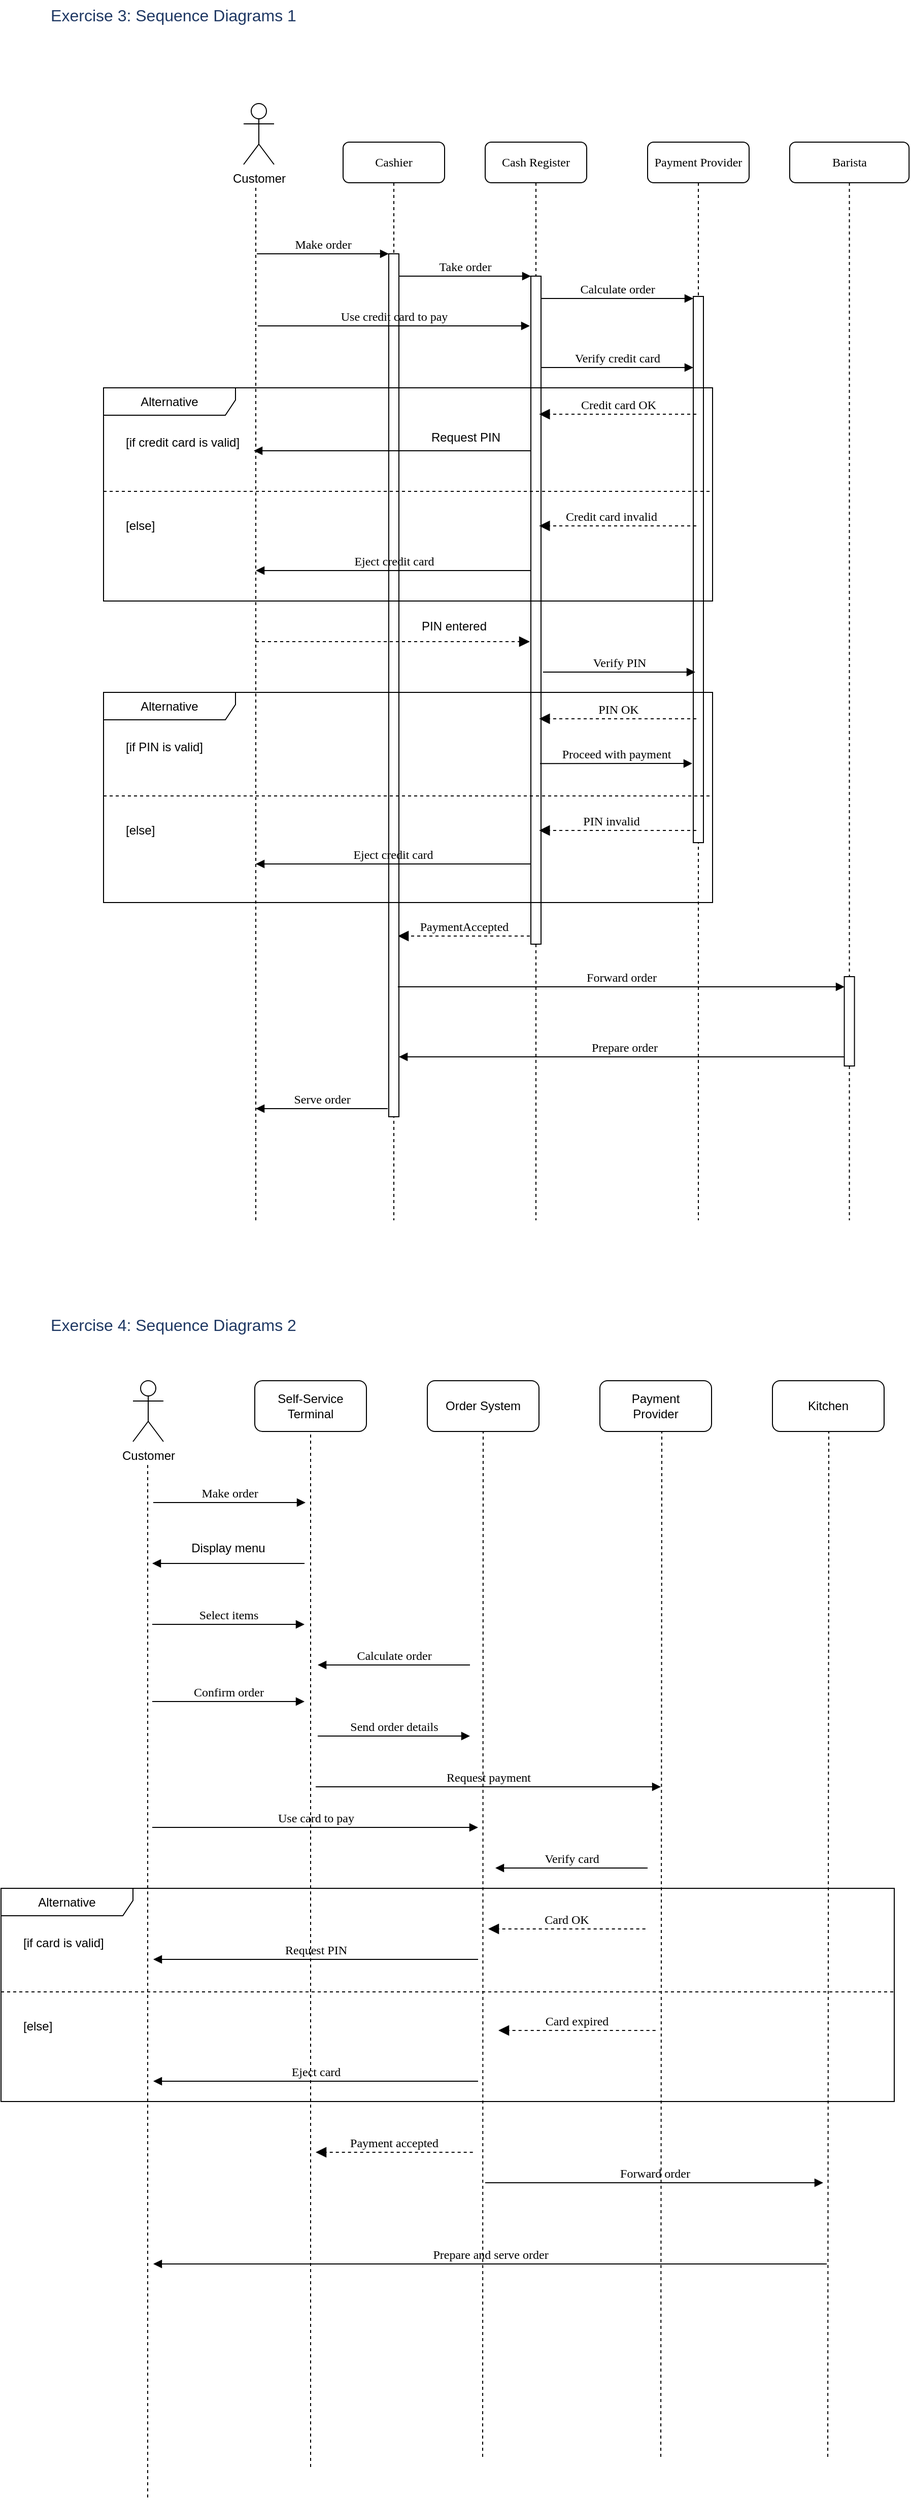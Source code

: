 <mxfile version="26.3.0">
  <diagram name="Page-1" id="13e1069c-82ec-6db2-03f1-153e76fe0fe0">
    <mxGraphModel dx="2071" dy="1127" grid="1" gridSize="10" guides="1" tooltips="1" connect="1" arrows="1" fold="1" page="1" pageScale="1" pageWidth="1100" pageHeight="850" background="none" math="0" shadow="0">
      <root>
        <mxCell id="0" />
        <mxCell id="1" parent="0" />
        <mxCell id="7baba1c4bc27f4b0-2" value="Cash Register" style="shape=umlLifeline;perimeter=lifelinePerimeter;whiteSpace=wrap;html=1;container=1;collapsible=0;recursiveResize=0;outlineConnect=0;rounded=1;shadow=0;comic=0;labelBackgroundColor=none;strokeWidth=1;fontFamily=Verdana;fontSize=12;align=center;" parent="1" vertex="1">
          <mxGeometry x="497" y="170" width="100" height="1062" as="geometry" />
        </mxCell>
        <mxCell id="802l4Ufk_lqTuoDWVHih-7" value="Take order" style="html=1;verticalAlign=bottom;endArrow=block;entryX=0;entryY=0;labelBackgroundColor=none;fontFamily=Verdana;fontSize=12;edgeStyle=elbowEdgeStyle;elbow=vertical;" parent="7baba1c4bc27f4b0-2" edge="1">
          <mxGeometry relative="1" as="geometry">
            <mxPoint x="-85" y="132" as="sourcePoint" />
            <mxPoint x="45" y="132" as="targetPoint" />
          </mxGeometry>
        </mxCell>
        <mxCell id="802l4Ufk_lqTuoDWVHih-41" value="" style="html=1;points=[[0,0,0,0,5],[0,1,0,0,-5],[1,0,0,0,5],[1,1,0,0,-5]];perimeter=orthogonalPerimeter;outlineConnect=0;targetShapes=umlLifeline;portConstraint=eastwest;newEdgeStyle={&quot;curved&quot;:0,&quot;rounded&quot;:0};fillColor=#FFFFFF;" parent="7baba1c4bc27f4b0-2" vertex="1">
          <mxGeometry x="45" y="132" width="10" height="658" as="geometry" />
        </mxCell>
        <mxCell id="7baba1c4bc27f4b0-3" value="Payment Provider" style="shape=umlLifeline;perimeter=lifelinePerimeter;whiteSpace=wrap;html=1;container=1;collapsible=0;recursiveResize=0;outlineConnect=0;rounded=1;shadow=0;comic=0;labelBackgroundColor=none;strokeWidth=1;fontFamily=Verdana;fontSize=12;align=center;" parent="1" vertex="1">
          <mxGeometry x="657" y="170" width="100" height="1062" as="geometry" />
        </mxCell>
        <mxCell id="802l4Ufk_lqTuoDWVHih-38" value="Prepare order" style="html=1;verticalAlign=bottom;endArrow=none;labelBackgroundColor=none;fontFamily=Verdana;fontSize=12;edgeStyle=elbowEdgeStyle;elbow=vertical;startFill=1;startArrow=block;" parent="7baba1c4bc27f4b0-3" source="802l4Ufk_lqTuoDWVHih-39" edge="1">
          <mxGeometry relative="1" as="geometry">
            <mxPoint x="-386" y="901" as="sourcePoint" />
            <mxPoint x="198.5" y="901" as="targetPoint" />
          </mxGeometry>
        </mxCell>
        <mxCell id="802l4Ufk_lqTuoDWVHih-42" value="" style="html=1;points=[[0,0,0,0,5],[0,1,0,0,-5],[1,0,0,0,5],[1,1,0,0,-5]];perimeter=orthogonalPerimeter;outlineConnect=0;targetShapes=umlLifeline;portConstraint=eastwest;newEdgeStyle={&quot;curved&quot;:0,&quot;rounded&quot;:0};" parent="7baba1c4bc27f4b0-3" vertex="1">
          <mxGeometry x="45" y="152" width="10" height="538" as="geometry" />
        </mxCell>
        <mxCell id="7baba1c4bc27f4b0-4" value="Barista" style="shape=umlLifeline;perimeter=lifelinePerimeter;whiteSpace=wrap;html=1;container=1;collapsible=0;recursiveResize=0;outlineConnect=0;rounded=1;shadow=0;comic=0;labelBackgroundColor=none;strokeWidth=1;fontFamily=Verdana;fontSize=12;align=center;" parent="1" vertex="1">
          <mxGeometry x="797" y="170" width="117.59" height="1062" as="geometry" />
        </mxCell>
        <mxCell id="802l4Ufk_lqTuoDWVHih-43" value="" style="html=1;points=[[0,0,0,0,5],[0,1,0,0,-5],[1,0,0,0,5],[1,1,0,0,-5]];perimeter=orthogonalPerimeter;outlineConnect=0;targetShapes=umlLifeline;portConstraint=eastwest;newEdgeStyle={&quot;curved&quot;:0,&quot;rounded&quot;:0};" parent="7baba1c4bc27f4b0-4" vertex="1">
          <mxGeometry x="53.79" y="822" width="10" height="88" as="geometry" />
        </mxCell>
        <mxCell id="7baba1c4bc27f4b0-8" value="Cashier" style="shape=umlLifeline;perimeter=lifelinePerimeter;whiteSpace=wrap;html=1;container=1;collapsible=0;recursiveResize=0;outlineConnect=0;rounded=1;shadow=0;comic=0;labelBackgroundColor=none;strokeWidth=1;fontFamily=Verdana;fontSize=12;align=center;" parent="1" vertex="1">
          <mxGeometry x="357" y="170" width="100" height="1062" as="geometry" />
        </mxCell>
        <mxCell id="802l4Ufk_lqTuoDWVHih-6" value="Make order" style="html=1;verticalAlign=bottom;endArrow=block;entryX=0;entryY=0;labelBackgroundColor=none;fontFamily=Verdana;fontSize=12;edgeStyle=elbowEdgeStyle;elbow=vertical;" parent="7baba1c4bc27f4b0-8" edge="1">
          <mxGeometry relative="1" as="geometry">
            <mxPoint x="-85" y="110" as="sourcePoint" />
            <mxPoint x="45" y="110" as="targetPoint" />
            <mxPoint as="offset" />
          </mxGeometry>
        </mxCell>
        <mxCell id="802l4Ufk_lqTuoDWVHih-5" value="" style="endArrow=none;dashed=1;html=1;rounded=0;" parent="7baba1c4bc27f4b0-8" edge="1">
          <mxGeometry width="50" height="50" relative="1" as="geometry">
            <mxPoint x="-86" y="1062" as="sourcePoint" />
            <mxPoint x="-86" y="42" as="targetPoint" />
          </mxGeometry>
        </mxCell>
        <mxCell id="802l4Ufk_lqTuoDWVHih-39" value="" style="html=1;points=[[0,0,0,0,5],[0,1,0,0,-5],[1,0,0,0,5],[1,1,0,0,-5]];perimeter=orthogonalPerimeter;outlineConnect=0;targetShapes=umlLifeline;portConstraint=eastwest;newEdgeStyle={&quot;curved&quot;:0,&quot;rounded&quot;:0};" parent="7baba1c4bc27f4b0-8" vertex="1">
          <mxGeometry x="45" y="110" width="10" height="850" as="geometry" />
        </mxCell>
        <mxCell id="802l4Ufk_lqTuoDWVHih-15" value="Use credit card to pay" style="html=1;verticalAlign=bottom;endArrow=block;labelBackgroundColor=none;fontFamily=Verdana;fontSize=12;edgeStyle=elbowEdgeStyle;elbow=vertical;" parent="7baba1c4bc27f4b0-8" edge="1">
          <mxGeometry relative="1" as="geometry">
            <mxPoint x="-84" y="181" as="sourcePoint" />
            <mxPoint x="184" y="181" as="targetPoint" />
          </mxGeometry>
        </mxCell>
        <mxCell id="7baba1c4bc27f4b0-21" value="Credit card OK" style="html=1;verticalAlign=bottom;endArrow=block;dashed=1;endSize=8;labelBackgroundColor=none;fontFamily=Verdana;fontSize=12;edgeStyle=elbowEdgeStyle;elbow=vertical;endFill=1;" parent="1" edge="1">
          <mxGeometry x="0.001" relative="1" as="geometry">
            <mxPoint x="550.155" y="438" as="targetPoint" />
            <Array as="points">
              <mxPoint x="649" y="438" />
              <mxPoint x="679" y="438" />
            </Array>
            <mxPoint x="705" y="438" as="sourcePoint" />
            <mxPoint as="offset" />
          </mxGeometry>
        </mxCell>
        <mxCell id="7baba1c4bc27f4b0-14" value="Calculate order" style="html=1;verticalAlign=bottom;endArrow=block;entryX=0;entryY=0;labelBackgroundColor=none;fontFamily=Verdana;fontSize=12;edgeStyle=elbowEdgeStyle;elbow=vertical;" parent="1" edge="1">
          <mxGeometry relative="1" as="geometry">
            <mxPoint x="552" y="324" as="sourcePoint" />
            <mxPoint x="702" y="324" as="targetPoint" />
          </mxGeometry>
        </mxCell>
        <mxCell id="802l4Ufk_lqTuoDWVHih-2" value="Customer" style="shape=umlActor;verticalLabelPosition=bottom;verticalAlign=top;html=1;outlineConnect=0;" parent="1" vertex="1">
          <mxGeometry x="259" y="132" width="30" height="60" as="geometry" />
        </mxCell>
        <mxCell id="802l4Ufk_lqTuoDWVHih-8" value="" style="endArrow=block;html=1;rounded=0;endFill=1;" parent="1" source="802l4Ufk_lqTuoDWVHih-41" edge="1">
          <mxGeometry width="50" height="50" relative="1" as="geometry">
            <mxPoint x="699" y="474" as="sourcePoint" />
            <mxPoint x="269" y="474" as="targetPoint" />
          </mxGeometry>
        </mxCell>
        <mxCell id="802l4Ufk_lqTuoDWVHih-11" value="Request PIN" style="text;html=1;align=center;verticalAlign=middle;whiteSpace=wrap;rounded=0;" parent="1" vertex="1">
          <mxGeometry x="439" y="446" width="78" height="30" as="geometry" />
        </mxCell>
        <mxCell id="802l4Ufk_lqTuoDWVHih-12" value="Alternative" style="shape=umlFrame;whiteSpace=wrap;html=1;pointerEvents=0;recursiveResize=0;container=1;collapsible=0;width=130;height=27;" parent="1" vertex="1">
          <mxGeometry x="121" y="412" width="600" height="210" as="geometry" />
        </mxCell>
        <mxCell id="802l4Ufk_lqTuoDWVHih-13" value="[if credit card is valid]" style="text;html=1;" parent="802l4Ufk_lqTuoDWVHih-12" vertex="1">
          <mxGeometry width="100" height="20" relative="1" as="geometry">
            <mxPoint x="20" y="40" as="offset" />
          </mxGeometry>
        </mxCell>
        <mxCell id="802l4Ufk_lqTuoDWVHih-14" value="[else]" style="line;strokeWidth=1;dashed=1;labelPosition=center;verticalLabelPosition=bottom;align=left;verticalAlign=top;spacingLeft=20;spacingTop=15;html=1;whiteSpace=wrap;" parent="802l4Ufk_lqTuoDWVHih-12" vertex="1">
          <mxGeometry y="97" width="600" height="10" as="geometry" />
        </mxCell>
        <mxCell id="802l4Ufk_lqTuoDWVHih-19" value="Eject credit card" style="html=1;verticalAlign=bottom;endArrow=none;labelBackgroundColor=none;fontFamily=Verdana;fontSize=12;edgeStyle=elbowEdgeStyle;elbow=vertical;startFill=1;startArrow=block;" parent="802l4Ufk_lqTuoDWVHih-12" target="802l4Ufk_lqTuoDWVHih-41" edge="1">
          <mxGeometry relative="1" as="geometry">
            <mxPoint x="150" y="180" as="sourcePoint" />
            <mxPoint x="280" y="180" as="targetPoint" />
          </mxGeometry>
        </mxCell>
        <mxCell id="802l4Ufk_lqTuoDWVHih-16" value="Verify credit card" style="html=1;verticalAlign=bottom;endArrow=block;entryX=0;entryY=0;labelBackgroundColor=none;fontFamily=Verdana;fontSize=12;edgeStyle=elbowEdgeStyle;elbow=horizontal;" parent="1" edge="1">
          <mxGeometry relative="1" as="geometry">
            <mxPoint x="552" y="392" as="sourcePoint" />
            <mxPoint x="702" y="392" as="targetPoint" />
          </mxGeometry>
        </mxCell>
        <mxCell id="802l4Ufk_lqTuoDWVHih-17" value="Credit card invalid" style="html=1;verticalAlign=bottom;endArrow=block;dashed=1;endSize=8;labelBackgroundColor=none;fontFamily=Verdana;fontSize=12;edgeStyle=elbowEdgeStyle;elbow=vertical;endFill=1;" parent="1" edge="1">
          <mxGeometry x="0.085" relative="1" as="geometry">
            <mxPoint x="550.155" y="548" as="targetPoint" />
            <Array as="points">
              <mxPoint x="649" y="548" />
              <mxPoint x="679" y="548" />
            </Array>
            <mxPoint x="705" y="548" as="sourcePoint" />
            <mxPoint as="offset" />
          </mxGeometry>
        </mxCell>
        <mxCell id="802l4Ufk_lqTuoDWVHih-20" value="" style="endArrow=block;startArrow=none;endFill=1;startFill=0;endSize=8;html=1;verticalAlign=bottom;dashed=1;labelBackgroundColor=none;rounded=0;" parent="1" edge="1">
          <mxGeometry width="160" relative="1" as="geometry">
            <mxPoint x="271" y="662" as="sourcePoint" />
            <mxPoint x="541" y="662" as="targetPoint" />
          </mxGeometry>
        </mxCell>
        <mxCell id="802l4Ufk_lqTuoDWVHih-25" value="Verify PIN" style="html=1;verticalAlign=bottom;endArrow=block;entryX=0;entryY=0;labelBackgroundColor=none;fontFamily=Verdana;fontSize=12;edgeStyle=elbowEdgeStyle;elbow=horizontal;" parent="1" edge="1">
          <mxGeometry relative="1" as="geometry">
            <mxPoint x="554" y="692" as="sourcePoint" />
            <mxPoint x="704" y="692" as="targetPoint" />
          </mxGeometry>
        </mxCell>
        <mxCell id="802l4Ufk_lqTuoDWVHih-26" value="Alternative" style="shape=umlFrame;whiteSpace=wrap;html=1;pointerEvents=0;recursiveResize=0;container=1;collapsible=0;width=130;height=27;" parent="1" vertex="1">
          <mxGeometry x="121" y="712" width="600" height="207" as="geometry" />
        </mxCell>
        <mxCell id="802l4Ufk_lqTuoDWVHih-27" value="[if PIN is valid]" style="text;html=1;" parent="802l4Ufk_lqTuoDWVHih-26" vertex="1">
          <mxGeometry width="100" height="20" relative="1" as="geometry">
            <mxPoint x="20" y="40" as="offset" />
          </mxGeometry>
        </mxCell>
        <mxCell id="802l4Ufk_lqTuoDWVHih-28" value="[else]" style="line;strokeWidth=1;dashed=1;labelPosition=center;verticalLabelPosition=bottom;align=left;verticalAlign=top;spacingLeft=20;spacingTop=15;html=1;whiteSpace=wrap;" parent="802l4Ufk_lqTuoDWVHih-26" vertex="1">
          <mxGeometry y="97" width="600" height="10" as="geometry" />
        </mxCell>
        <mxCell id="802l4Ufk_lqTuoDWVHih-29" value="Eject credit card" style="html=1;verticalAlign=bottom;endArrow=none;labelBackgroundColor=none;fontFamily=Verdana;fontSize=12;edgeStyle=elbowEdgeStyle;elbow=vertical;startFill=1;startArrow=block;" parent="802l4Ufk_lqTuoDWVHih-26" target="802l4Ufk_lqTuoDWVHih-41" edge="1">
          <mxGeometry relative="1" as="geometry">
            <mxPoint x="150" y="169.001" as="sourcePoint" />
            <mxPoint x="282" y="169.16" as="targetPoint" />
          </mxGeometry>
        </mxCell>
        <mxCell id="802l4Ufk_lqTuoDWVHih-35" value="Proceed with payment" style="html=1;verticalAlign=bottom;endArrow=block;entryX=0;entryY=0;labelBackgroundColor=none;fontFamily=Verdana;fontSize=12;edgeStyle=elbowEdgeStyle;elbow=vertical;" parent="802l4Ufk_lqTuoDWVHih-26" edge="1">
          <mxGeometry relative="1" as="geometry">
            <mxPoint x="430" y="70.09" as="sourcePoint" />
            <mxPoint x="580" y="70.09" as="targetPoint" />
          </mxGeometry>
        </mxCell>
        <mxCell id="802l4Ufk_lqTuoDWVHih-30" value="PIN invalid" style="html=1;verticalAlign=bottom;endArrow=block;dashed=1;endSize=8;labelBackgroundColor=none;fontFamily=Verdana;fontSize=12;edgeStyle=elbowEdgeStyle;elbow=vertical;endFill=1;" parent="1" edge="1">
          <mxGeometry x="0.085" relative="1" as="geometry">
            <mxPoint x="550.155" y="848" as="targetPoint" />
            <Array as="points">
              <mxPoint x="649" y="848" />
              <mxPoint x="679" y="848" />
            </Array>
            <mxPoint x="705" y="848" as="sourcePoint" />
            <mxPoint as="offset" />
          </mxGeometry>
        </mxCell>
        <mxCell id="802l4Ufk_lqTuoDWVHih-32" value="PIN OK" style="html=1;verticalAlign=bottom;endArrow=block;dashed=1;endSize=8;labelBackgroundColor=none;fontFamily=Verdana;fontSize=12;edgeStyle=elbowEdgeStyle;elbow=vertical;endFill=1;" parent="1" edge="1">
          <mxGeometry x="0.001" relative="1" as="geometry">
            <mxPoint x="550.155" y="738" as="targetPoint" />
            <Array as="points">
              <mxPoint x="649" y="738" />
              <mxPoint x="679" y="738" />
            </Array>
            <mxPoint x="705" y="738" as="sourcePoint" />
            <mxPoint as="offset" />
          </mxGeometry>
        </mxCell>
        <mxCell id="802l4Ufk_lqTuoDWVHih-36" value="PaymentAccepted" style="html=1;verticalAlign=bottom;endArrow=block;dashed=1;endSize=8;labelBackgroundColor=none;fontFamily=Verdana;fontSize=12;edgeStyle=elbowEdgeStyle;elbow=vertical;endFill=1;" parent="1" edge="1">
          <mxGeometry x="0.001" relative="1" as="geometry">
            <mxPoint x="411" y="952" as="targetPoint" />
            <Array as="points" />
            <mxPoint x="541" y="952" as="sourcePoint" />
            <mxPoint as="offset" />
          </mxGeometry>
        </mxCell>
        <mxCell id="802l4Ufk_lqTuoDWVHih-37" value="Forward order" style="html=1;verticalAlign=bottom;endArrow=block;labelBackgroundColor=none;fontFamily=Verdana;fontSize=12;edgeStyle=elbowEdgeStyle;elbow=vertical;" parent="1" edge="1">
          <mxGeometry relative="1" as="geometry">
            <mxPoint x="411" y="1002" as="sourcePoint" />
            <mxPoint x="851" y="1002" as="targetPoint" />
          </mxGeometry>
        </mxCell>
        <mxCell id="802l4Ufk_lqTuoDWVHih-40" value="Serve order" style="html=1;verticalAlign=bottom;endArrow=none;labelBackgroundColor=none;fontFamily=Verdana;fontSize=12;edgeStyle=elbowEdgeStyle;elbow=vertical;startFill=1;startArrow=block;" parent="1" edge="1">
          <mxGeometry relative="1" as="geometry">
            <mxPoint x="271" y="1122" as="sourcePoint" />
            <mxPoint x="401" y="1122" as="targetPoint" />
          </mxGeometry>
        </mxCell>
        <mxCell id="802l4Ufk_lqTuoDWVHih-21" value="PIN entered" style="text;html=1;align=center;verticalAlign=middle;resizable=0;points=[];autosize=1;strokeColor=none;fillColor=none;" parent="1" vertex="1">
          <mxGeometry x="421" y="632" width="90" height="30" as="geometry" />
        </mxCell>
        <mxCell id="q32e-Nsv5xrbjenCgJHf-1" value="&lt;span style=&quot;text-align: start;&quot; id=&quot;docs-internal-guid-cdbfab5d-7fff-5e67-5db4-cd795bbfa352&quot;&gt;&lt;span style=&quot;font-size: 12pt; font-family: Calibri, sans-serif; color: rgb(31, 56, 99); font-variant-ligatures: normal; font-variant-alternates: normal; font-variant-numeric: normal; font-variant-east-asian: normal; font-variant-position: normal; vertical-align: baseline; white-space: pre-wrap;&quot;&gt;Exercise 3: Sequence Diagrams 1&lt;/span&gt;&lt;/span&gt;" style="text;html=1;align=center;verticalAlign=middle;whiteSpace=wrap;rounded=0;" parent="1" vertex="1">
          <mxGeometry x="40" y="30" width="300" height="30" as="geometry" />
        </mxCell>
        <mxCell id="q32e-Nsv5xrbjenCgJHf-2" value="&lt;span style=&quot;text-align: start;&quot; id=&quot;docs-internal-guid-c14298d2-7fff-0f40-d17e-be7b95646ebd&quot;&gt;&lt;span style=&quot;font-size: 12pt; font-family: Calibri, sans-serif; color: rgb(31, 56, 99); font-variant-ligatures: normal; font-variant-alternates: normal; font-variant-numeric: normal; font-variant-east-asian: normal; font-variant-position: normal; vertical-align: baseline; white-space: pre-wrap;&quot;&gt;Exercise 4: Sequence Diagrams 2&lt;/span&gt;&lt;/span&gt;" style="text;html=1;align=center;verticalAlign=middle;whiteSpace=wrap;rounded=0;" parent="1" vertex="1">
          <mxGeometry x="40" y="1320" width="300" height="30" as="geometry" />
        </mxCell>
        <mxCell id="q32e-Nsv5xrbjenCgJHf-17" value="Customer" style="shape=umlActor;verticalLabelPosition=bottom;verticalAlign=top;html=1;outlineConnect=0;" parent="1" vertex="1">
          <mxGeometry x="150" y="1390" width="30" height="60" as="geometry" />
        </mxCell>
        <mxCell id="q32e-Nsv5xrbjenCgJHf-19" value="" style="rounded=1;whiteSpace=wrap;html=1;" parent="1" vertex="1">
          <mxGeometry x="270" y="1390" width="110" height="50" as="geometry" />
        </mxCell>
        <mxCell id="q32e-Nsv5xrbjenCgJHf-20" value="" style="rounded=1;whiteSpace=wrap;html=1;" parent="1" vertex="1">
          <mxGeometry x="440" y="1390" width="110" height="50" as="geometry" />
        </mxCell>
        <mxCell id="q32e-Nsv5xrbjenCgJHf-21" value="" style="rounded=1;whiteSpace=wrap;html=1;" parent="1" vertex="1">
          <mxGeometry x="610" y="1390" width="110" height="50" as="geometry" />
        </mxCell>
        <mxCell id="q32e-Nsv5xrbjenCgJHf-22" value="" style="rounded=1;whiteSpace=wrap;html=1;" parent="1" vertex="1">
          <mxGeometry x="780" y="1390" width="110" height="50" as="geometry" />
        </mxCell>
        <mxCell id="q32e-Nsv5xrbjenCgJHf-26" value="Self-Service Terminal" style="text;html=1;align=center;verticalAlign=middle;whiteSpace=wrap;rounded=0;" parent="1" vertex="1">
          <mxGeometry x="280" y="1400" width="90" height="30" as="geometry" />
        </mxCell>
        <mxCell id="q32e-Nsv5xrbjenCgJHf-27" value="Order System" style="text;html=1;align=center;verticalAlign=middle;whiteSpace=wrap;rounded=0;" parent="1" vertex="1">
          <mxGeometry x="450" y="1400" width="90" height="30" as="geometry" />
        </mxCell>
        <mxCell id="q32e-Nsv5xrbjenCgJHf-28" value="Payment Provider" style="text;html=1;align=center;verticalAlign=middle;whiteSpace=wrap;rounded=0;" parent="1" vertex="1">
          <mxGeometry x="620" y="1400" width="90" height="30" as="geometry" />
        </mxCell>
        <mxCell id="q32e-Nsv5xrbjenCgJHf-29" value="Kitchen" style="text;html=1;align=center;verticalAlign=middle;whiteSpace=wrap;rounded=0;" parent="1" vertex="1">
          <mxGeometry x="790" y="1400" width="90" height="30" as="geometry" />
        </mxCell>
        <mxCell id="q32e-Nsv5xrbjenCgJHf-34" value="" style="endArrow=none;dashed=1;html=1;rounded=0;entryX=0.5;entryY=1;entryDx=0;entryDy=0;" parent="1" target="q32e-Nsv5xrbjenCgJHf-19" edge="1">
          <mxGeometry width="50" height="50" relative="1" as="geometry">
            <mxPoint x="325" y="2460" as="sourcePoint" />
            <mxPoint x="630" y="1630" as="targetPoint" />
          </mxGeometry>
        </mxCell>
        <mxCell id="q32e-Nsv5xrbjenCgJHf-35" value="" style="endArrow=none;dashed=1;html=1;rounded=0;entryX=0.5;entryY=1;entryDx=0;entryDy=0;" parent="1" target="q32e-Nsv5xrbjenCgJHf-20" edge="1">
          <mxGeometry width="50" height="50" relative="1" as="geometry">
            <mxPoint x="494.5" y="2450" as="sourcePoint" />
            <mxPoint x="494.5" y="1430" as="targetPoint" />
          </mxGeometry>
        </mxCell>
        <mxCell id="q32e-Nsv5xrbjenCgJHf-36" value="" style="endArrow=none;dashed=1;html=1;rounded=0;" parent="1" edge="1">
          <mxGeometry width="50" height="50" relative="1" as="geometry">
            <mxPoint x="670" y="2450" as="sourcePoint" />
            <mxPoint x="671" y="1440" as="targetPoint" />
          </mxGeometry>
        </mxCell>
        <mxCell id="q32e-Nsv5xrbjenCgJHf-37" value="" style="endArrow=none;dashed=1;html=1;rounded=0;" parent="1" edge="1">
          <mxGeometry width="50" height="50" relative="1" as="geometry">
            <mxPoint x="834.5" y="2450" as="sourcePoint" />
            <mxPoint x="835.5" y="1440" as="targetPoint" />
          </mxGeometry>
        </mxCell>
        <mxCell id="q32e-Nsv5xrbjenCgJHf-39" value="" style="endArrow=none;dashed=1;html=1;rounded=0;entryX=0.5;entryY=1;entryDx=0;entryDy=0;" parent="1" edge="1">
          <mxGeometry width="50" height="50" relative="1" as="geometry">
            <mxPoint x="164.5" y="2490" as="sourcePoint" />
            <mxPoint x="164.5" y="1470" as="targetPoint" />
          </mxGeometry>
        </mxCell>
        <mxCell id="q32e-Nsv5xrbjenCgJHf-40" value="Make order" style="html=1;verticalAlign=bottom;endArrow=block;labelBackgroundColor=none;fontFamily=Verdana;fontSize=12;edgeStyle=elbowEdgeStyle;elbow=vertical;" parent="1" edge="1">
          <mxGeometry relative="1" as="geometry">
            <mxPoint x="170" y="1510" as="sourcePoint" />
            <mxPoint x="320" y="1510" as="targetPoint" />
            <mxPoint as="offset" />
          </mxGeometry>
        </mxCell>
        <mxCell id="q32e-Nsv5xrbjenCgJHf-41" value="" style="endArrow=block;html=1;rounded=0;endFill=1;" parent="1" edge="1">
          <mxGeometry width="50" height="50" relative="1" as="geometry">
            <mxPoint x="319" y="1570" as="sourcePoint" />
            <mxPoint x="169" y="1570" as="targetPoint" />
          </mxGeometry>
        </mxCell>
        <mxCell id="q32e-Nsv5xrbjenCgJHf-42" value="Display menu" style="text;html=1;align=center;verticalAlign=middle;whiteSpace=wrap;rounded=0;" parent="1" vertex="1">
          <mxGeometry x="199" y="1540" width="90" height="30" as="geometry" />
        </mxCell>
        <mxCell id="q32e-Nsv5xrbjenCgJHf-43" value="Select items" style="html=1;verticalAlign=bottom;endArrow=block;labelBackgroundColor=none;fontFamily=Verdana;fontSize=12;edgeStyle=elbowEdgeStyle;elbow=vertical;" parent="1" edge="1">
          <mxGeometry relative="1" as="geometry">
            <mxPoint x="169" y="1630" as="sourcePoint" />
            <mxPoint x="319" y="1630" as="targetPoint" />
            <mxPoint as="offset" />
          </mxGeometry>
        </mxCell>
        <mxCell id="q32e-Nsv5xrbjenCgJHf-44" value="Confirm order" style="html=1;verticalAlign=bottom;endArrow=block;labelBackgroundColor=none;fontFamily=Verdana;fontSize=12;edgeStyle=elbowEdgeStyle;elbow=vertical;" parent="1" edge="1">
          <mxGeometry relative="1" as="geometry">
            <mxPoint x="169" y="1706" as="sourcePoint" />
            <mxPoint x="319" y="1706" as="targetPoint" />
            <mxPoint as="offset" />
          </mxGeometry>
        </mxCell>
        <mxCell id="q32e-Nsv5xrbjenCgJHf-45" value="Send order details" style="html=1;verticalAlign=bottom;endArrow=block;labelBackgroundColor=none;fontFamily=Verdana;fontSize=12;edgeStyle=elbowEdgeStyle;elbow=vertical;" parent="1" edge="1">
          <mxGeometry relative="1" as="geometry">
            <mxPoint x="332" y="1740" as="sourcePoint" />
            <mxPoint x="482" y="1740" as="targetPoint" />
            <mxPoint as="offset" />
          </mxGeometry>
        </mxCell>
        <mxCell id="q32e-Nsv5xrbjenCgJHf-47" value="Request payment" style="html=1;verticalAlign=bottom;endArrow=block;labelBackgroundColor=none;fontFamily=Verdana;fontSize=12;edgeStyle=elbowEdgeStyle;elbow=vertical;" parent="1" edge="1">
          <mxGeometry relative="1" as="geometry">
            <mxPoint x="330" y="1790" as="sourcePoint" />
            <mxPoint x="670" y="1790" as="targetPoint" />
            <mxPoint as="offset" />
          </mxGeometry>
        </mxCell>
        <mxCell id="q32e-Nsv5xrbjenCgJHf-48" value="Alternative" style="shape=umlFrame;whiteSpace=wrap;html=1;pointerEvents=0;recursiveResize=0;container=1;collapsible=0;width=130;height=27;" parent="1" vertex="1">
          <mxGeometry x="20" y="1890" width="880" height="210" as="geometry" />
        </mxCell>
        <mxCell id="q32e-Nsv5xrbjenCgJHf-49" value="[if card is valid]" style="text;html=1;" parent="q32e-Nsv5xrbjenCgJHf-48" vertex="1">
          <mxGeometry width="100" height="20" relative="1" as="geometry">
            <mxPoint x="20" y="40" as="offset" />
          </mxGeometry>
        </mxCell>
        <mxCell id="q32e-Nsv5xrbjenCgJHf-50" value="[else]" style="line;strokeWidth=1;dashed=1;labelPosition=center;verticalLabelPosition=bottom;align=left;verticalAlign=top;spacingLeft=20;spacingTop=15;html=1;whiteSpace=wrap;" parent="q32e-Nsv5xrbjenCgJHf-48" vertex="1">
          <mxGeometry y="97" width="880" height="10" as="geometry" />
        </mxCell>
        <mxCell id="q32e-Nsv5xrbjenCgJHf-51" value="Eject card" style="html=1;verticalAlign=bottom;endArrow=none;labelBackgroundColor=none;fontFamily=Verdana;fontSize=12;edgeStyle=elbowEdgeStyle;elbow=vertical;startFill=1;startArrow=block;" parent="q32e-Nsv5xrbjenCgJHf-48" edge="1">
          <mxGeometry relative="1" as="geometry">
            <mxPoint x="150" y="190" as="sourcePoint" />
            <mxPoint x="470" y="190" as="targetPoint" />
          </mxGeometry>
        </mxCell>
        <mxCell id="78dpgmLQB11D2IYrQz_1-1" value="Card OK" style="html=1;verticalAlign=bottom;endArrow=block;dashed=1;endSize=8;labelBackgroundColor=none;fontFamily=Verdana;fontSize=12;edgeStyle=elbowEdgeStyle;elbow=vertical;endFill=1;" edge="1" parent="q32e-Nsv5xrbjenCgJHf-48">
          <mxGeometry x="0.001" relative="1" as="geometry">
            <mxPoint x="479.995" y="40" as="targetPoint" />
            <Array as="points">
              <mxPoint x="578.84" y="40" />
              <mxPoint x="608.84" y="40" />
            </Array>
            <mxPoint x="634.84" y="40" as="sourcePoint" />
            <mxPoint as="offset" />
          </mxGeometry>
        </mxCell>
        <mxCell id="78dpgmLQB11D2IYrQz_1-2" value="Request PIN" style="html=1;verticalAlign=bottom;endArrow=none;labelBackgroundColor=none;fontFamily=Verdana;fontSize=12;edgeStyle=elbowEdgeStyle;elbow=vertical;startFill=1;startArrow=block;" edge="1" parent="q32e-Nsv5xrbjenCgJHf-48">
          <mxGeometry relative="1" as="geometry">
            <mxPoint x="150" y="70" as="sourcePoint" />
            <mxPoint x="470" y="70" as="targetPoint" />
            <mxPoint as="offset" />
          </mxGeometry>
        </mxCell>
        <mxCell id="78dpgmLQB11D2IYrQz_1-3" value="Card expired" style="html=1;verticalAlign=bottom;endArrow=block;dashed=1;endSize=8;labelBackgroundColor=none;fontFamily=Verdana;fontSize=12;edgeStyle=elbowEdgeStyle;elbow=vertical;endFill=1;" edge="1" parent="q32e-Nsv5xrbjenCgJHf-48">
          <mxGeometry x="0.001" relative="1" as="geometry">
            <mxPoint x="489.995" y="140" as="targetPoint" />
            <Array as="points">
              <mxPoint x="588.84" y="140" />
              <mxPoint x="618.84" y="140" />
            </Array>
            <mxPoint x="644.84" y="140" as="sourcePoint" />
            <mxPoint as="offset" />
          </mxGeometry>
        </mxCell>
        <mxCell id="q32e-Nsv5xrbjenCgJHf-53" value="Calculate order" style="html=1;verticalAlign=bottom;endArrow=none;labelBackgroundColor=none;fontFamily=Verdana;fontSize=12;edgeStyle=elbowEdgeStyle;elbow=vertical;startFill=1;startArrow=block;" parent="1" edge="1">
          <mxGeometry relative="1" as="geometry">
            <mxPoint x="332" y="1670" as="sourcePoint" />
            <mxPoint x="482" y="1670" as="targetPoint" />
            <mxPoint as="offset" />
          </mxGeometry>
        </mxCell>
        <mxCell id="q32e-Nsv5xrbjenCgJHf-54" value="Use card to pay" style="html=1;verticalAlign=bottom;endArrow=block;labelBackgroundColor=none;fontFamily=Verdana;fontSize=12;edgeStyle=elbowEdgeStyle;elbow=vertical;" parent="1" edge="1">
          <mxGeometry relative="1" as="geometry">
            <mxPoint x="169" y="1830" as="sourcePoint" />
            <mxPoint x="490" y="1830" as="targetPoint" />
            <mxPoint as="offset" />
          </mxGeometry>
        </mxCell>
        <mxCell id="q32e-Nsv5xrbjenCgJHf-56" value="Verify card" style="html=1;verticalAlign=bottom;endArrow=none;labelBackgroundColor=none;fontFamily=Verdana;fontSize=12;edgeStyle=elbowEdgeStyle;elbow=vertical;startFill=1;startArrow=block;" parent="1" edge="1">
          <mxGeometry relative="1" as="geometry">
            <mxPoint x="507" y="1870" as="sourcePoint" />
            <mxPoint x="657" y="1870" as="targetPoint" />
            <mxPoint as="offset" />
          </mxGeometry>
        </mxCell>
        <mxCell id="78dpgmLQB11D2IYrQz_1-4" value="Payment accepted" style="html=1;verticalAlign=bottom;endArrow=block;dashed=1;endSize=8;labelBackgroundColor=none;fontFamily=Verdana;fontSize=12;edgeStyle=elbowEdgeStyle;elbow=vertical;endFill=1;" edge="1" parent="1">
          <mxGeometry x="0.001" relative="1" as="geometry">
            <mxPoint x="329.995" y="2150" as="targetPoint" />
            <Array as="points">
              <mxPoint x="428.84" y="2150" />
              <mxPoint x="458.84" y="2150" />
            </Array>
            <mxPoint x="484.84" y="2150" as="sourcePoint" />
            <mxPoint as="offset" />
          </mxGeometry>
        </mxCell>
        <mxCell id="78dpgmLQB11D2IYrQz_1-5" value="Forward order" style="html=1;verticalAlign=bottom;endArrow=block;labelBackgroundColor=none;fontFamily=Verdana;fontSize=12;edgeStyle=elbowEdgeStyle;elbow=vertical;" edge="1" parent="1">
          <mxGeometry relative="1" as="geometry">
            <mxPoint x="497" y="2180" as="sourcePoint" />
            <mxPoint x="830" y="2180" as="targetPoint" />
          </mxGeometry>
        </mxCell>
        <mxCell id="78dpgmLQB11D2IYrQz_1-6" value="Prepare and serve order" style="html=1;verticalAlign=bottom;endArrow=none;labelBackgroundColor=none;fontFamily=Verdana;fontSize=12;edgeStyle=elbowEdgeStyle;elbow=vertical;startFill=1;startArrow=block;" edge="1" parent="1">
          <mxGeometry relative="1" as="geometry">
            <mxPoint x="170" y="2260" as="sourcePoint" />
            <mxPoint x="833.5" y="2260" as="targetPoint" />
          </mxGeometry>
        </mxCell>
      </root>
    </mxGraphModel>
  </diagram>
</mxfile>
